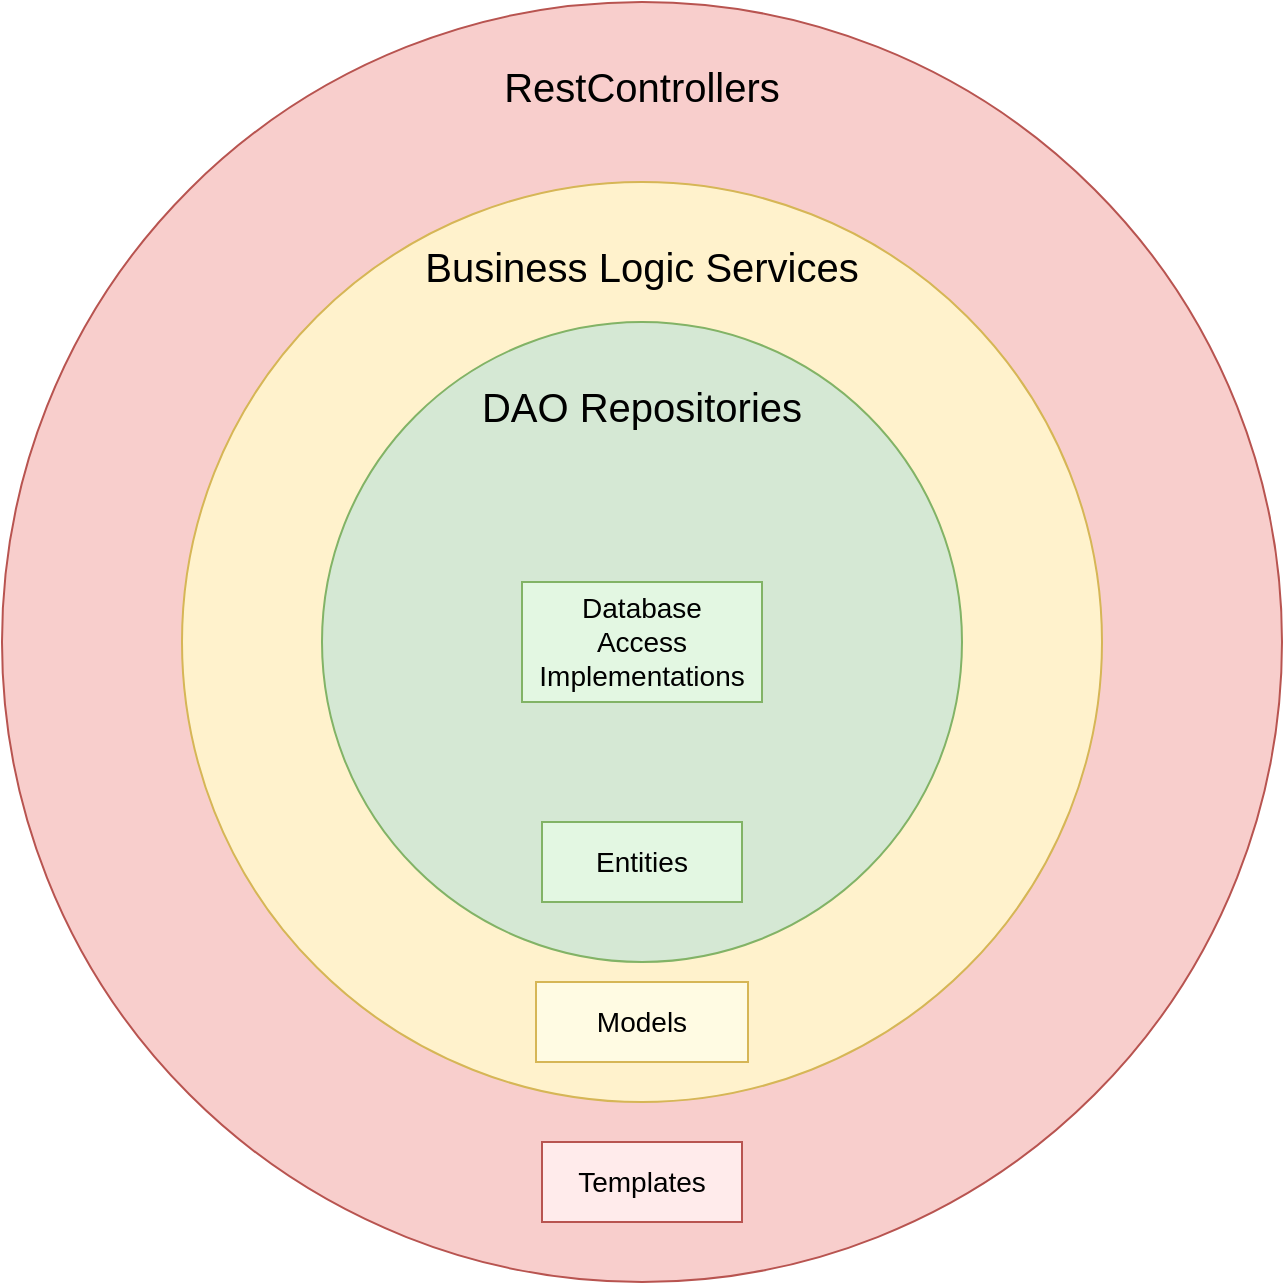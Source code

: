 <mxfile version="18.1.3" type="device"><diagram id="UoNjXoLw510k3cmakqNH" name="Page-1"><mxGraphModel dx="2062" dy="1117" grid="1" gridSize="10" guides="1" tooltips="1" connect="1" arrows="1" fold="1" page="1" pageScale="1" pageWidth="850" pageHeight="1100" math="0" shadow="0"><root><mxCell id="0"/><mxCell id="1" parent="0"/><mxCell id="Ysgla2UtRqi0zEzc6tw7-1" value="&lt;div style=&quot;font-size: 20px;&quot;&gt;&lt;br style=&quot;font-size: 20px;&quot;&gt;&lt;/div&gt;&lt;div style=&quot;font-size: 20px;&quot;&gt;RestControllers&lt;/div&gt;" style="ellipse;whiteSpace=wrap;html=1;aspect=fixed;horizontal=1;verticalAlign=top;fontSize=20;fillColor=#f8cecc;strokeColor=#b85450;" vertex="1" parent="1"><mxGeometry x="120" y="40" width="640" height="640" as="geometry"/></mxCell><mxCell id="Ysgla2UtRqi0zEzc6tw7-2" value="&lt;br&gt;&lt;div&gt;Business Logic Services&lt;/div&gt;" style="ellipse;whiteSpace=wrap;html=1;aspect=fixed;fontSize=20;verticalAlign=top;fillColor=#fff2cc;strokeColor=#d6b656;" vertex="1" parent="1"><mxGeometry x="210" y="130" width="460" height="460" as="geometry"/></mxCell><mxCell id="Ysgla2UtRqi0zEzc6tw7-3" value="&lt;div&gt;&lt;br&gt;&lt;/div&gt;&lt;div&gt;DAO Repositories&lt;/div&gt;" style="ellipse;whiteSpace=wrap;html=1;aspect=fixed;fontSize=20;verticalAlign=top;fillColor=#d5e8d4;strokeColor=#82b366;" vertex="1" parent="1"><mxGeometry x="280" y="200" width="320" height="320" as="geometry"/></mxCell><mxCell id="Ysgla2UtRqi0zEzc6tw7-4" value="&lt;div&gt;Database&lt;/div&gt;&lt;div&gt;Access&lt;br&gt;&lt;/div&gt;&lt;div&gt;Implementations&lt;/div&gt;" style="rounded=0;whiteSpace=wrap;html=1;fontSize=14;fillColor=#E3F7E2;strokeColor=#82b366;" vertex="1" parent="1"><mxGeometry x="380" y="330" width="120" height="60" as="geometry"/></mxCell><mxCell id="Ysgla2UtRqi0zEzc6tw7-5" value="Entities" style="rounded=0;whiteSpace=wrap;html=1;fontSize=14;fillColor=#E3F7E2;strokeColor=#82b366;" vertex="1" parent="1"><mxGeometry x="390" y="450" width="100" height="40" as="geometry"/></mxCell><mxCell id="Ysgla2UtRqi0zEzc6tw7-6" value="Models" style="rounded=0;whiteSpace=wrap;html=1;fontSize=14;fillColor=#FFFBE3;strokeColor=#d6b656;" vertex="1" parent="1"><mxGeometry x="387" y="530" width="106" height="40" as="geometry"/></mxCell><mxCell id="Ysgla2UtRqi0zEzc6tw7-7" value="Templates" style="rounded=0;whiteSpace=wrap;html=1;fontSize=14;fillColor=#FFEBEB;strokeColor=#b85450;" vertex="1" parent="1"><mxGeometry x="390" y="610" width="100" height="40" as="geometry"/></mxCell></root></mxGraphModel></diagram></mxfile>